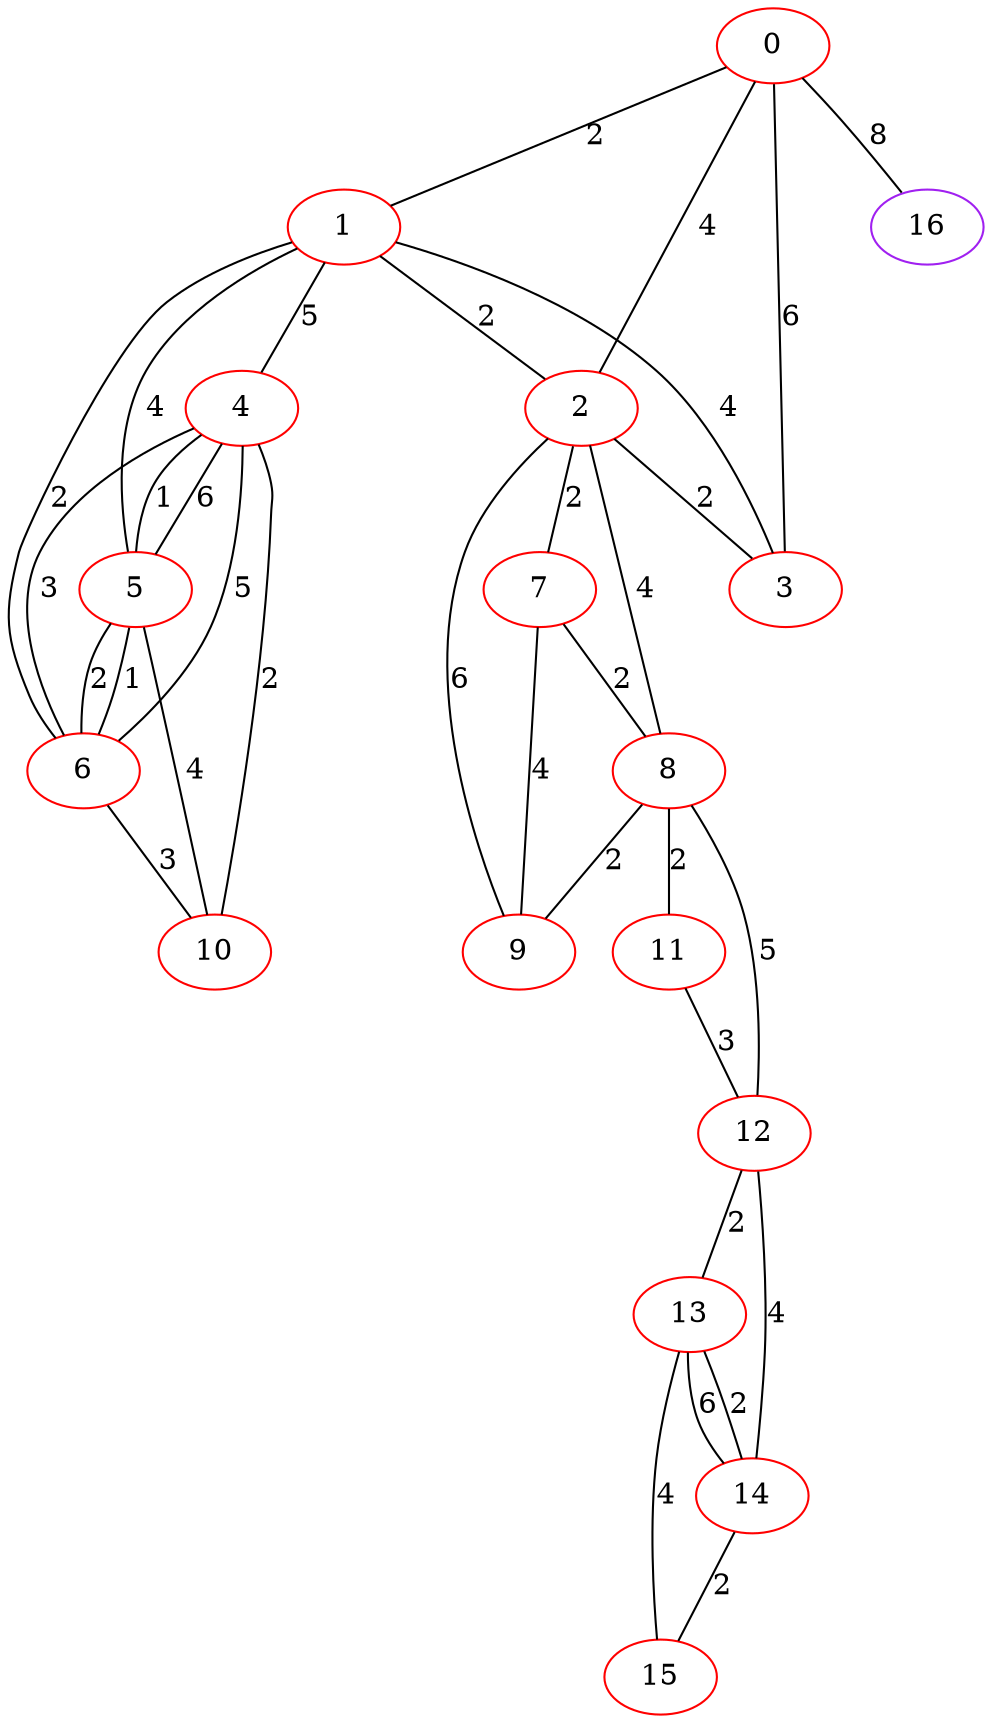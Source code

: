 graph "" {
0 [color=red, weight=1];
1 [color=red, weight=1];
2 [color=red, weight=1];
3 [color=red, weight=1];
4 [color=red, weight=1];
5 [color=red, weight=1];
6 [color=red, weight=1];
7 [color=red, weight=1];
8 [color=red, weight=1];
9 [color=red, weight=1];
10 [color=red, weight=1];
11 [color=red, weight=1];
12 [color=red, weight=1];
13 [color=red, weight=1];
14 [color=red, weight=1];
15 [color=red, weight=1];
16 [color=purple, weight=4];
0 -- 16  [key=0, label=8];
0 -- 1  [key=0, label=2];
0 -- 2  [key=0, label=4];
0 -- 3  [key=0, label=6];
1 -- 2  [key=0, label=2];
1 -- 3  [key=0, label=4];
1 -- 4  [key=0, label=5];
1 -- 5  [key=0, label=4];
1 -- 6  [key=0, label=2];
2 -- 3  [key=0, label=2];
2 -- 7  [key=0, label=2];
2 -- 8  [key=0, label=4];
2 -- 9  [key=0, label=6];
4 -- 10  [key=0, label=2];
4 -- 5  [key=0, label=6];
4 -- 5  [key=1, label=1];
4 -- 6  [key=0, label=5];
4 -- 6  [key=1, label=3];
5 -- 10  [key=0, label=4];
5 -- 6  [key=0, label=1];
5 -- 6  [key=1, label=2];
6 -- 10  [key=0, label=3];
7 -- 8  [key=0, label=2];
7 -- 9  [key=0, label=4];
8 -- 9  [key=0, label=2];
8 -- 11  [key=0, label=2];
8 -- 12  [key=0, label=5];
11 -- 12  [key=0, label=3];
12 -- 13  [key=0, label=2];
12 -- 14  [key=0, label=4];
13 -- 14  [key=0, label=6];
13 -- 14  [key=1, label=2];
13 -- 15  [key=0, label=4];
14 -- 15  [key=0, label=2];
}
